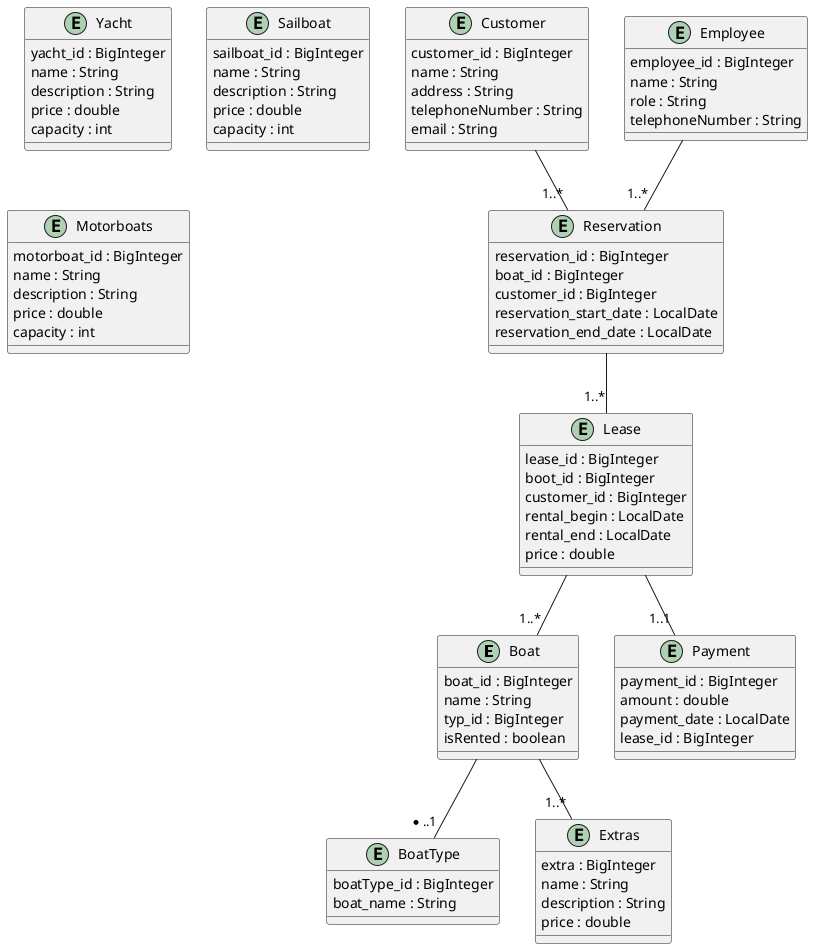 @startuml
entity Boat {
    boat_id : BigInteger
    name : String
    typ_id : BigInteger
    isRented : boolean
}

entity Customer {
    customer_id : BigInteger
    name : String
    address : String
    telephoneNumber : String
    email : String
}

entity Lease {
    lease_id : BigInteger
    boot_id : BigInteger
    customer_id : BigInteger
    rental_begin : LocalDate
    rental_end : LocalDate
    price : double
}

entity Payment {
    payment_id : BigInteger
    amount : double
    payment_date : LocalDate
    lease_id : BigInteger
}

entity Employee {
    employee_id : BigInteger
    name : String
    role : String
    telephoneNumber : String
}

entity Reservation {
    reservation_id : BigInteger
    boat_id : BigInteger
    customer_id : BigInteger
    reservation_start_date : LocalDate
    reservation_end_date : LocalDate
}

entity BoatType {
    boatType_id : BigInteger
    boat_name : String
}

entity Extras {
    extra : BigInteger
    name : String
    description : String
    price : double
}

entity Yacht {
    yacht_id : BigInteger
    name : String
    description : String
    price : double
    capacity : int
}

entity Sailboat {
    sailboat_id : BigInteger
    name : String
    description : String
    price : double
    capacity : int
}

entity Motorboats {
    motorboat_id : BigInteger
    name : String
    description : String
    price : double
    capacity : int
}


' Beziehungen

Customer -- "1..*" Reservation
Employee -- "1..*" Reservation

Reservation -- "1..*" Lease
Lease -- "1..1" Payment

Lease -- "1..*" Boat

Boat -- "*..1" BoatType
Boat -- "1..*" Extras




@enduml
